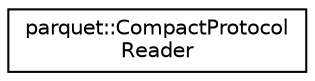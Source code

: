 digraph "Graphical Class Hierarchy"
{
  edge [fontname="Helvetica",fontsize="10",labelfontname="Helvetica",labelfontsize="10"];
  node [fontname="Helvetica",fontsize="10",shape=record];
  rankdir="LR";
  Node0 [label="parquet::CompactProtocol\lReader",height=0.2,width=0.4,color="black", fillcolor="white", style="filled",URL="$classparquet_1_1CompactProtocolReader.html",tooltip="Class for parsing Parquet&#39;s Thrift Compact Protocol encoded metadata. "];
}
